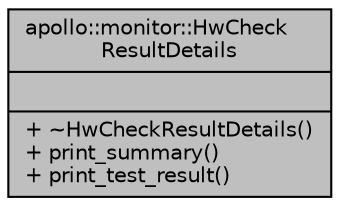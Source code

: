 digraph "apollo::monitor::HwCheckResultDetails"
{
  edge [fontname="Helvetica",fontsize="10",labelfontname="Helvetica",labelfontsize="10"];
  node [fontname="Helvetica",fontsize="10",shape=record];
  Node1 [label="{apollo::monitor::HwCheck\lResultDetails\n||+ ~HwCheckResultDetails()\l+ print_summary()\l+ print_test_result()\l}",height=0.2,width=0.4,color="black", fillcolor="grey75", style="filled" fontcolor="black"];
}
